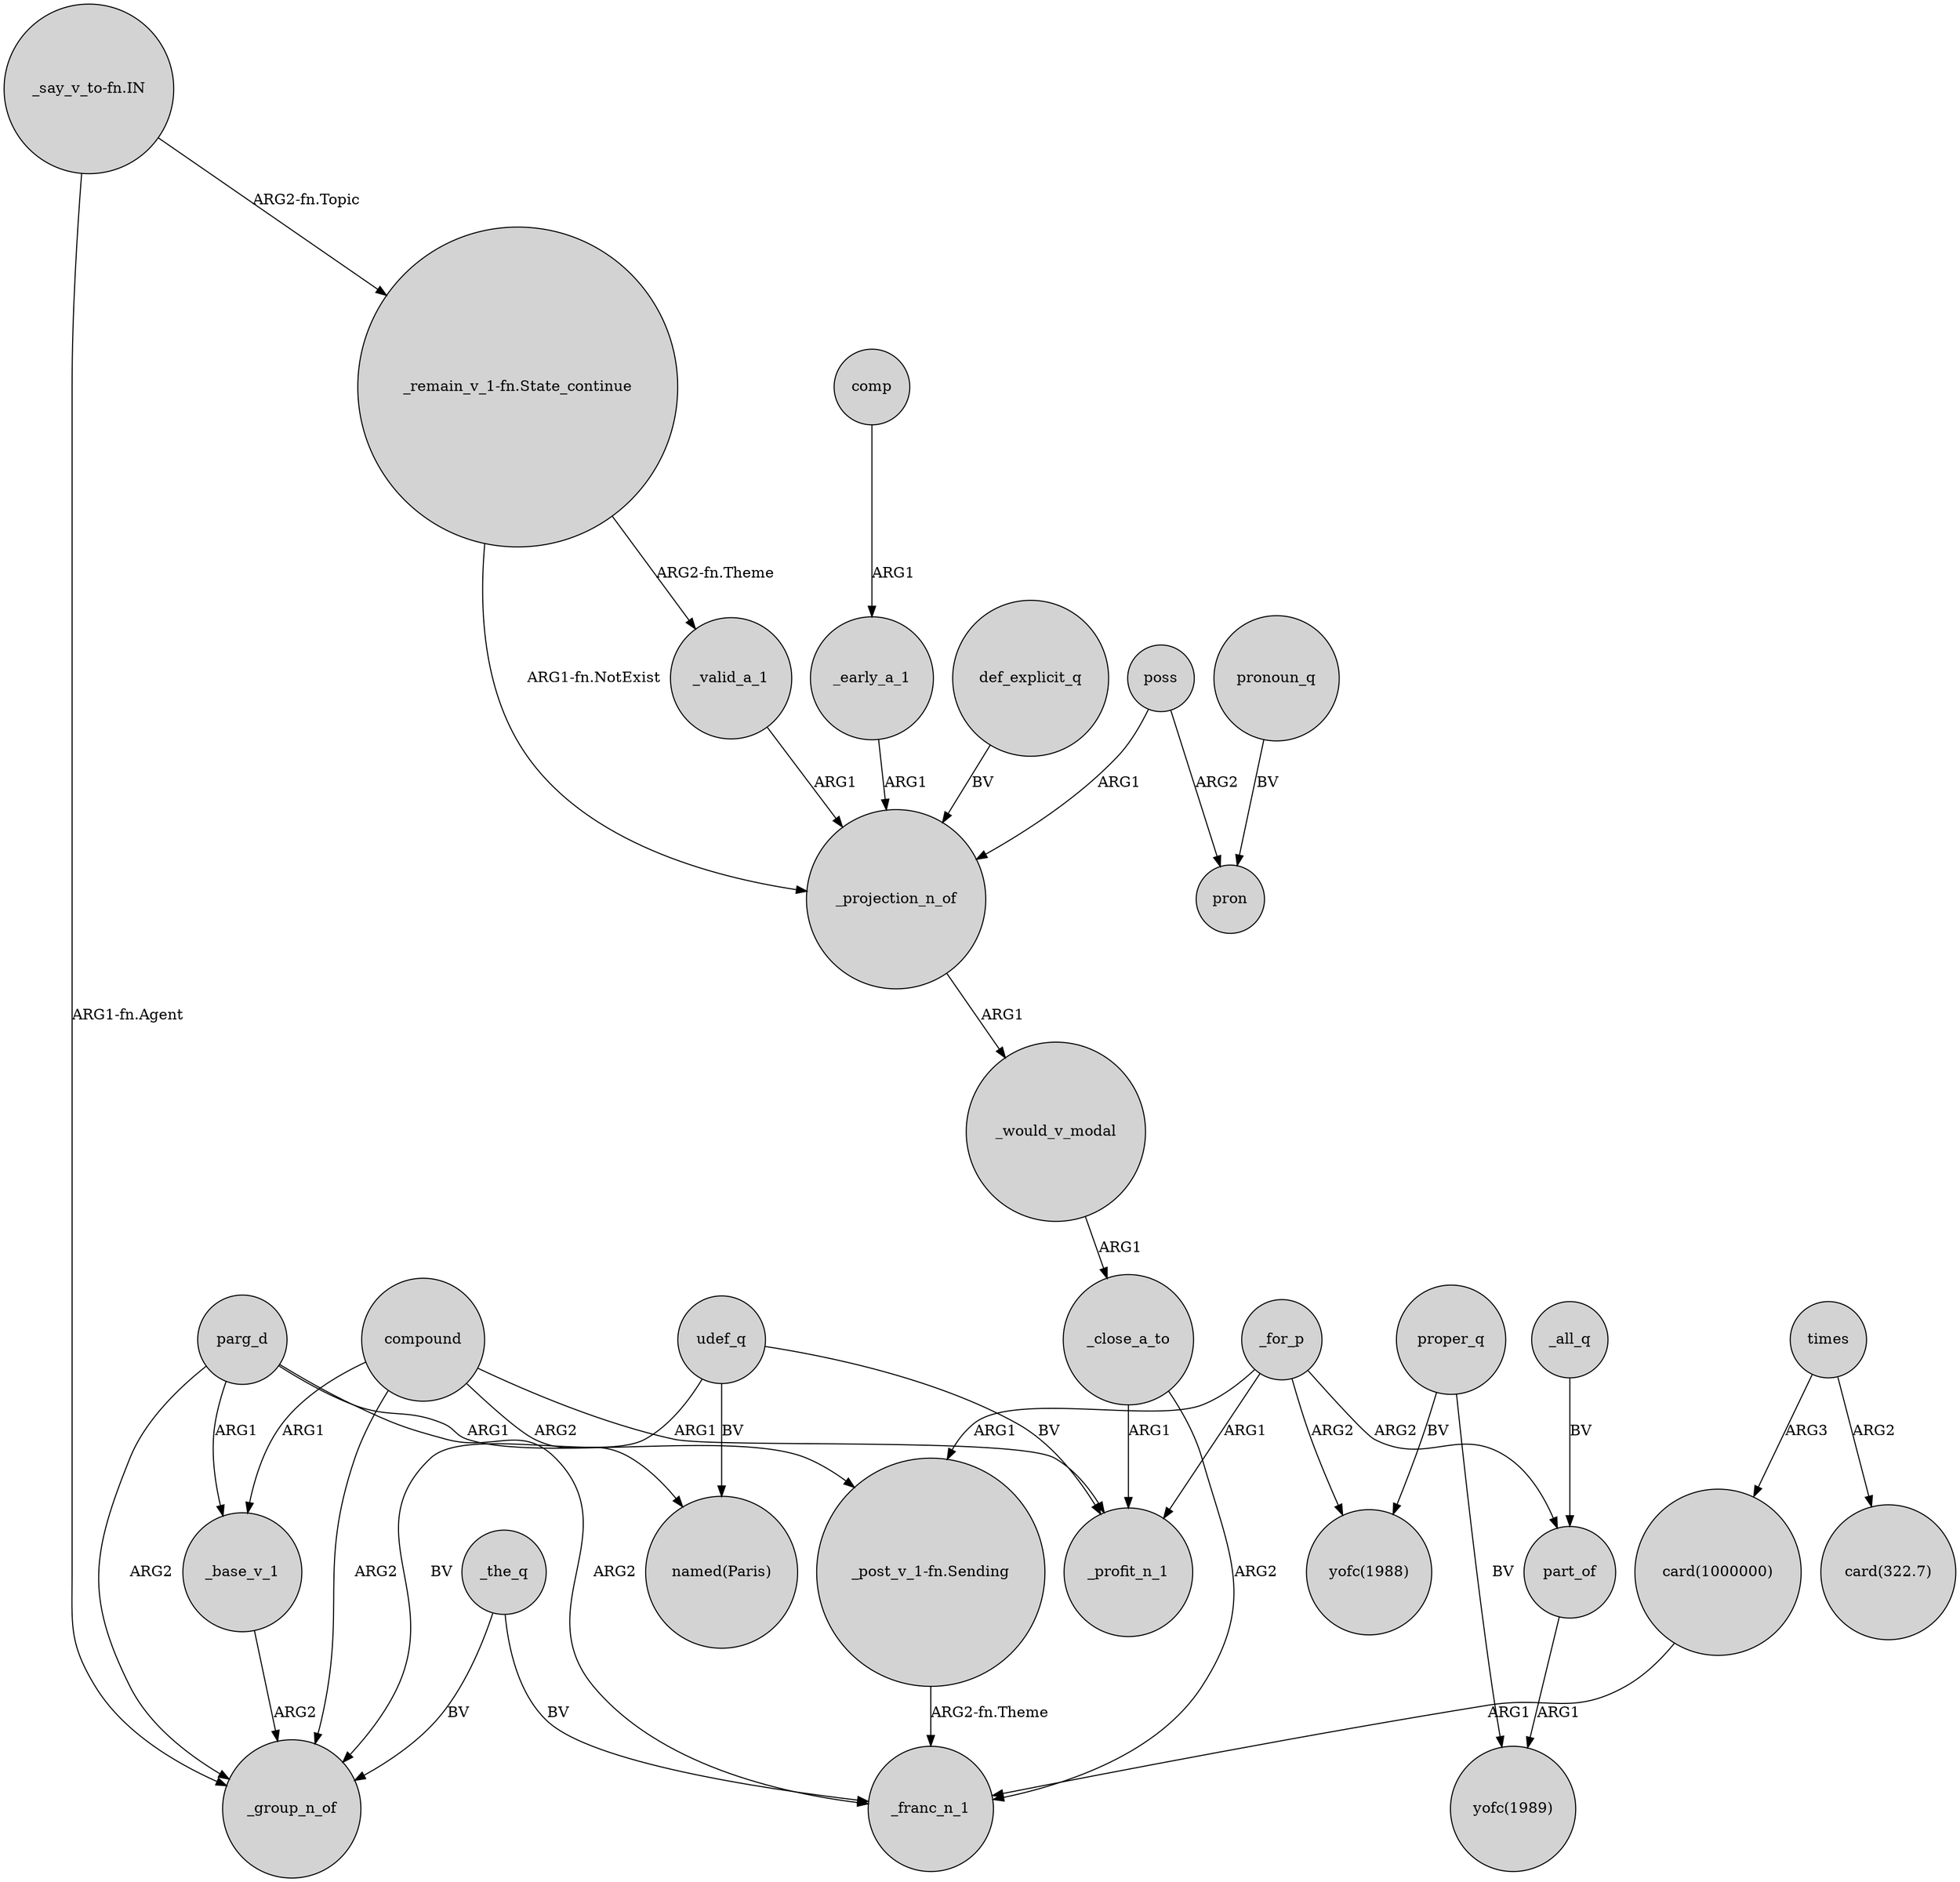 digraph {
	node [shape=circle style=filled]
	"_say_v_to-fn.IN" -> _group_n_of [label="ARG1-fn.Agent"]
	part_of -> "yofc(1989)" [label=ARG1]
	def_explicit_q -> _projection_n_of [label=BV]
	parg_d -> _franc_n_1 [label=ARG2]
	poss -> pron [label=ARG2]
	_all_q -> part_of [label=BV]
	times -> "card(322.7)" [label=ARG2]
	"_say_v_to-fn.IN" -> "_remain_v_1-fn.State_continue" [label="ARG2-fn.Topic"]
	_close_a_to -> _franc_n_1 [label=ARG2]
	"_remain_v_1-fn.State_continue" -> _projection_n_of [label="ARG1-fn.NotExist"]
	compound -> _profit_n_1 [label=ARG1]
	parg_d -> _group_n_of [label=ARG2]
	_valid_a_1 -> _projection_n_of [label=ARG1]
	_the_q -> _group_n_of [label=BV]
	compound -> "named(Paris)" [label=ARG2]
	proper_q -> "yofc(1989)" [label=BV]
	_for_p -> part_of [label=ARG2]
	pronoun_q -> pron [label=BV]
	_close_a_to -> _profit_n_1 [label=ARG1]
	compound -> _base_v_1 [label=ARG1]
	times -> "card(1000000)" [label=ARG3]
	"_post_v_1-fn.Sending" -> _franc_n_1 [label="ARG2-fn.Theme"]
	proper_q -> "yofc(1988)" [label=BV]
	_projection_n_of -> _would_v_modal [label=ARG1]
	_the_q -> _franc_n_1 [label=BV]
	poss -> _projection_n_of [label=ARG1]
	_early_a_1 -> _projection_n_of [label=ARG1]
	udef_q -> "named(Paris)" [label=BV]
	parg_d -> "_post_v_1-fn.Sending" [label=ARG1]
	_base_v_1 -> _group_n_of [label=ARG2]
	_for_p -> _profit_n_1 [label=ARG1]
	"card(1000000)" -> _franc_n_1 [label=ARG1]
	"_remain_v_1-fn.State_continue" -> _valid_a_1 [label="ARG2-fn.Theme"]
	parg_d -> _base_v_1 [label=ARG1]
	udef_q -> _profit_n_1 [label=BV]
	_for_p -> "_post_v_1-fn.Sending" [label=ARG1]
	_for_p -> "yofc(1988)" [label=ARG2]
	udef_q -> _group_n_of [label=BV]
	comp -> _early_a_1 [label=ARG1]
	compound -> _group_n_of [label=ARG2]
	_would_v_modal -> _close_a_to [label=ARG1]
}
